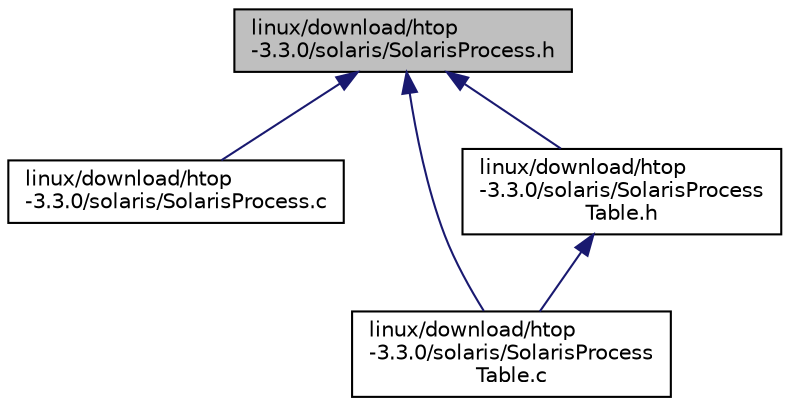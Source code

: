 digraph "linux/download/htop-3.3.0/solaris/SolarisProcess.h"
{
  edge [fontname="Helvetica",fontsize="10",labelfontname="Helvetica",labelfontsize="10"];
  node [fontname="Helvetica",fontsize="10",shape=record];
  Node38 [label="linux/download/htop\l-3.3.0/solaris/SolarisProcess.h",height=0.2,width=0.4,color="black", fillcolor="grey75", style="filled", fontcolor="black"];
  Node38 -> Node39 [dir="back",color="midnightblue",fontsize="10",style="solid"];
  Node39 [label="linux/download/htop\l-3.3.0/solaris/SolarisProcess.c",height=0.2,width=0.4,color="black", fillcolor="white", style="filled",URL="$SolarisProcess_8c.html"];
  Node38 -> Node40 [dir="back",color="midnightblue",fontsize="10",style="solid"];
  Node40 [label="linux/download/htop\l-3.3.0/solaris/SolarisProcess\lTable.c",height=0.2,width=0.4,color="black", fillcolor="white", style="filled",URL="$SolarisProcessTable_8c.html"];
  Node38 -> Node41 [dir="back",color="midnightblue",fontsize="10",style="solid"];
  Node41 [label="linux/download/htop\l-3.3.0/solaris/SolarisProcess\lTable.h",height=0.2,width=0.4,color="black", fillcolor="white", style="filled",URL="$SolarisProcessTable_8h.html"];
  Node41 -> Node40 [dir="back",color="midnightblue",fontsize="10",style="solid"];
}
